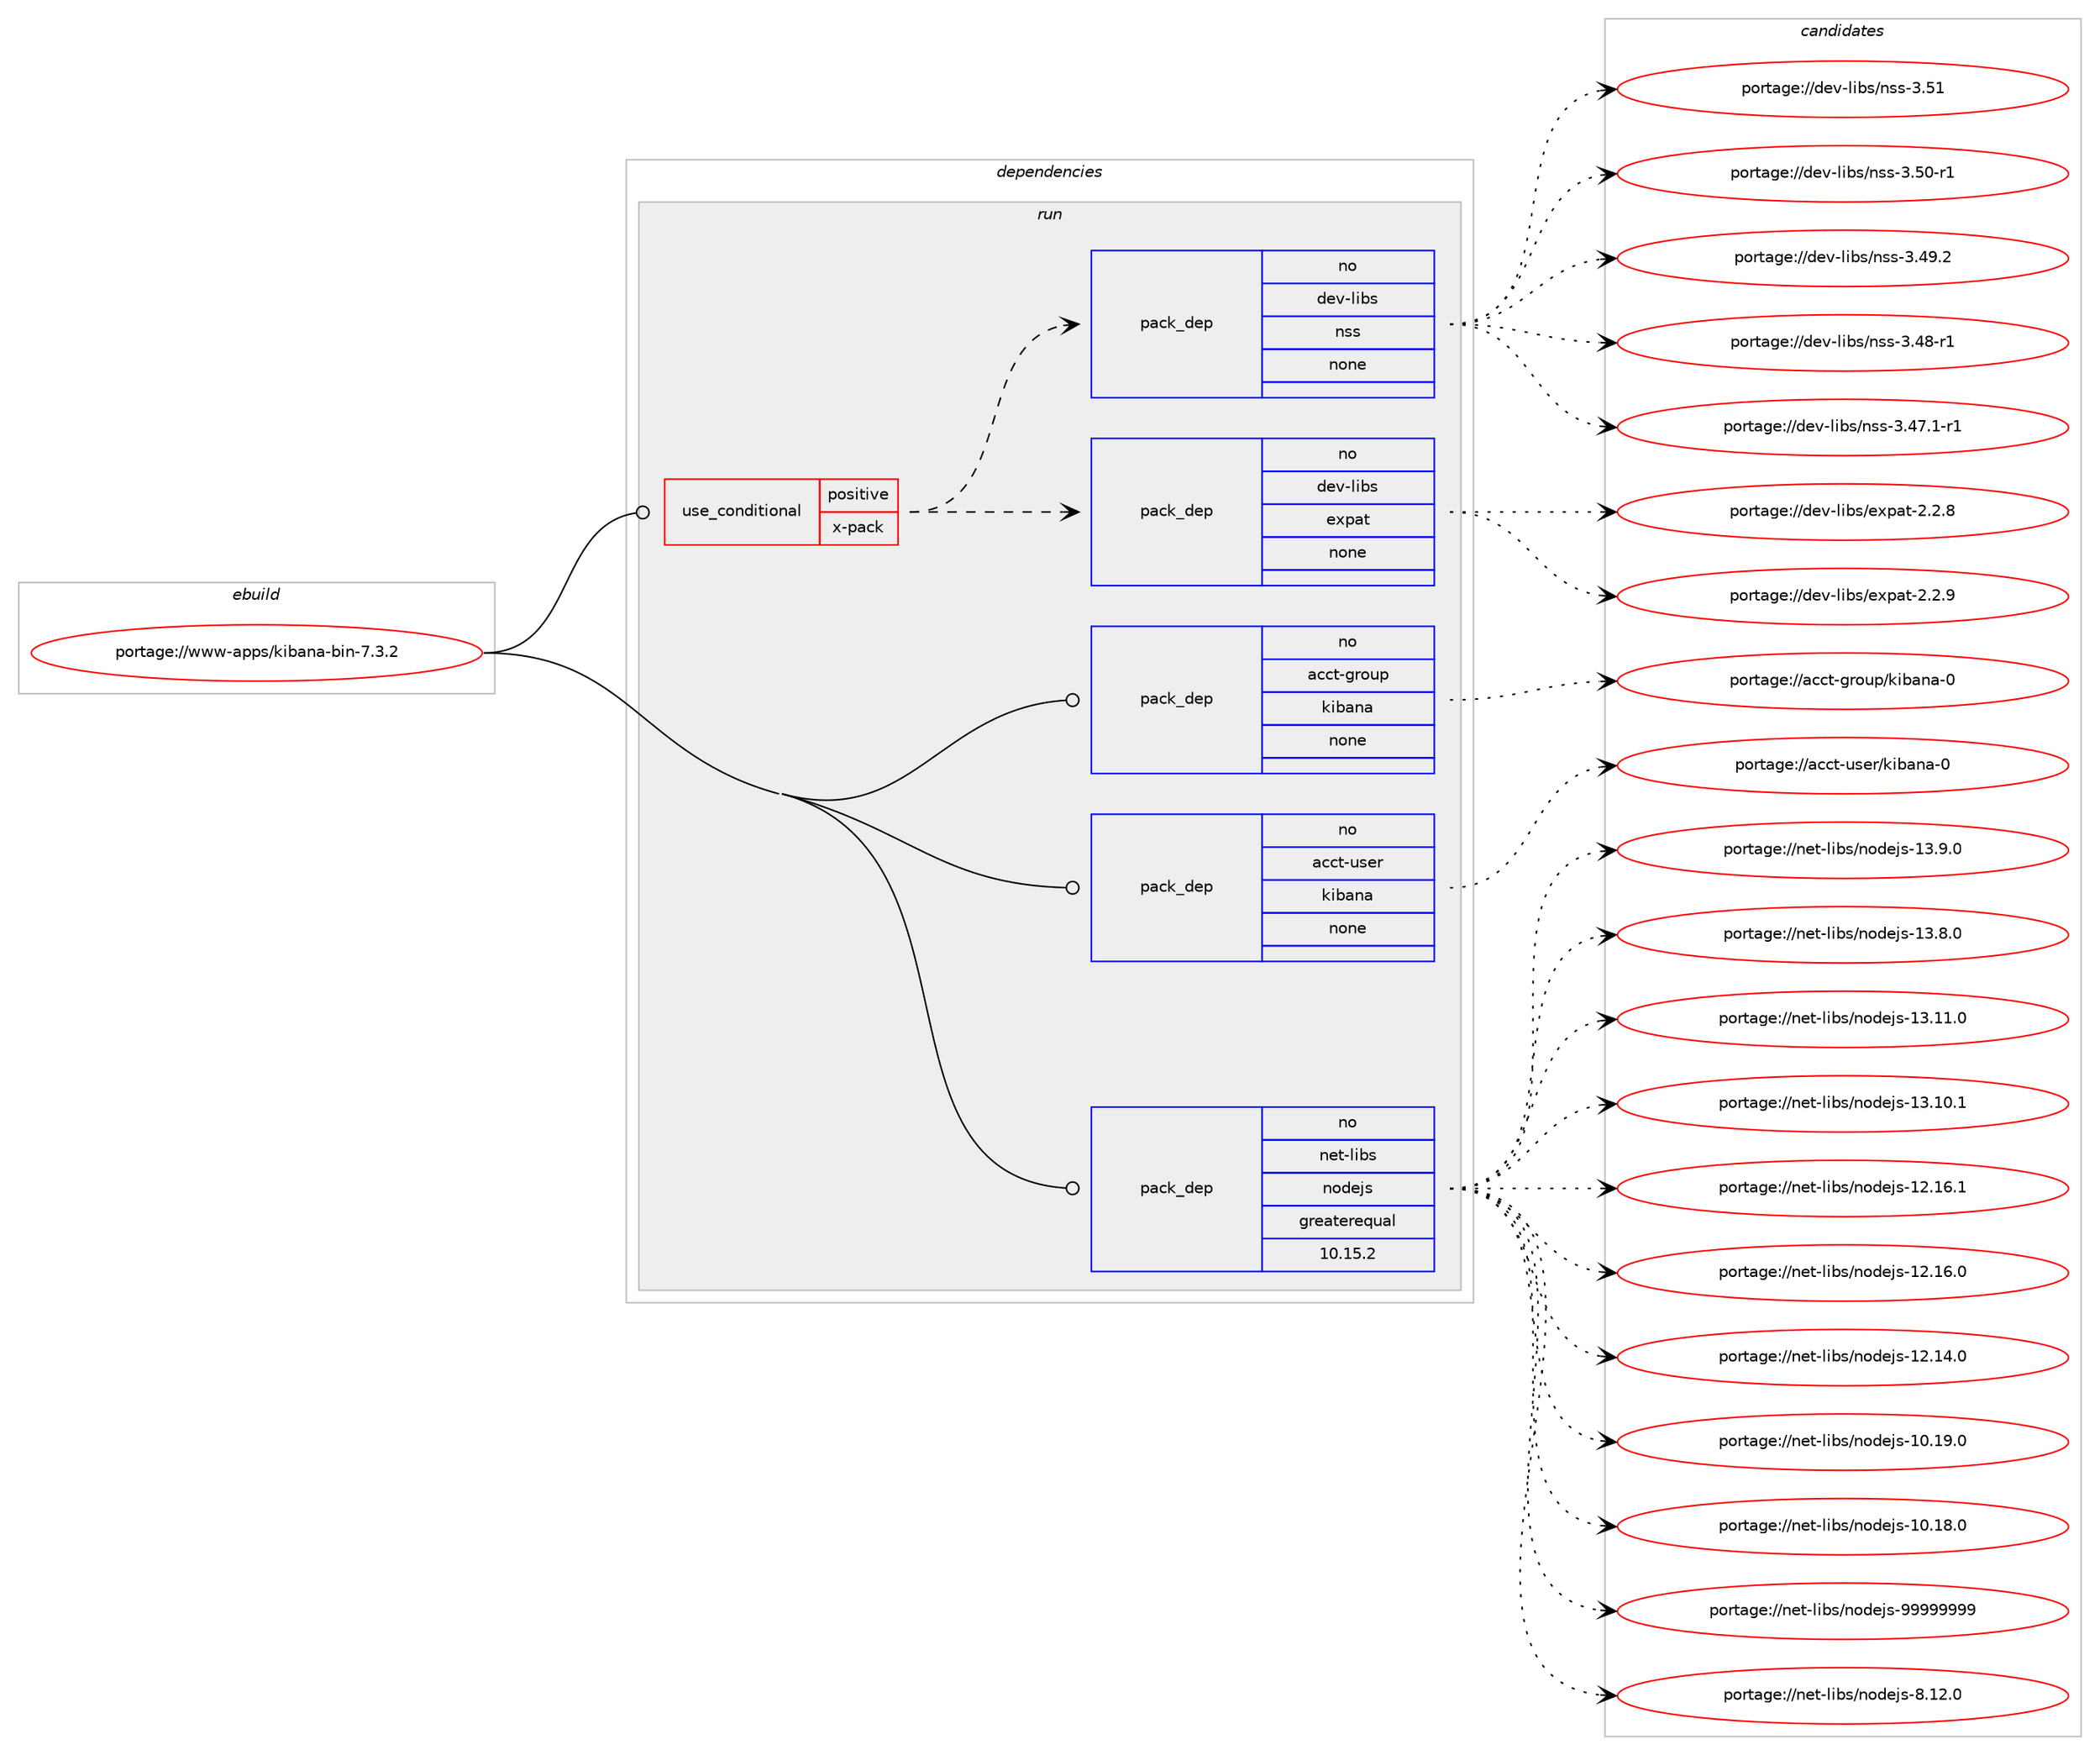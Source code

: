 digraph prolog {

# *************
# Graph options
# *************

newrank=true;
concentrate=true;
compound=true;
graph [rankdir=LR,fontname=Helvetica,fontsize=10,ranksep=1.5];#, ranksep=2.5, nodesep=0.2];
edge  [arrowhead=vee];
node  [fontname=Helvetica,fontsize=10];

# **********
# The ebuild
# **********

subgraph cluster_leftcol {
color=gray;
rank=same;
label=<<i>ebuild</i>>;
id [label="portage://www-apps/kibana-bin-7.3.2", color=red, width=4, href="../www-apps/kibana-bin-7.3.2.svg"];
}

# ****************
# The dependencies
# ****************

subgraph cluster_midcol {
color=gray;
label=<<i>dependencies</i>>;
subgraph cluster_compile {
fillcolor="#eeeeee";
style=filled;
label=<<i>compile</i>>;
}
subgraph cluster_compileandrun {
fillcolor="#eeeeee";
style=filled;
label=<<i>compile and run</i>>;
}
subgraph cluster_run {
fillcolor="#eeeeee";
style=filled;
label=<<i>run</i>>;
subgraph cond1108 {
dependency7397 [label=<<TABLE BORDER="0" CELLBORDER="1" CELLSPACING="0" CELLPADDING="4"><TR><TD ROWSPAN="3" CELLPADDING="10">use_conditional</TD></TR><TR><TD>positive</TD></TR><TR><TD>x-pack</TD></TR></TABLE>>, shape=none, color=red];
subgraph pack6233 {
dependency7398 [label=<<TABLE BORDER="0" CELLBORDER="1" CELLSPACING="0" CELLPADDING="4" WIDTH="220"><TR><TD ROWSPAN="6" CELLPADDING="30">pack_dep</TD></TR><TR><TD WIDTH="110">no</TD></TR><TR><TD>dev-libs</TD></TR><TR><TD>expat</TD></TR><TR><TD>none</TD></TR><TR><TD></TD></TR></TABLE>>, shape=none, color=blue];
}
dependency7397:e -> dependency7398:w [weight=20,style="dashed",arrowhead="vee"];
subgraph pack6234 {
dependency7399 [label=<<TABLE BORDER="0" CELLBORDER="1" CELLSPACING="0" CELLPADDING="4" WIDTH="220"><TR><TD ROWSPAN="6" CELLPADDING="30">pack_dep</TD></TR><TR><TD WIDTH="110">no</TD></TR><TR><TD>dev-libs</TD></TR><TR><TD>nss</TD></TR><TR><TD>none</TD></TR><TR><TD></TD></TR></TABLE>>, shape=none, color=blue];
}
dependency7397:e -> dependency7399:w [weight=20,style="dashed",arrowhead="vee"];
}
id:e -> dependency7397:w [weight=20,style="solid",arrowhead="odot"];
subgraph pack6235 {
dependency7400 [label=<<TABLE BORDER="0" CELLBORDER="1" CELLSPACING="0" CELLPADDING="4" WIDTH="220"><TR><TD ROWSPAN="6" CELLPADDING="30">pack_dep</TD></TR><TR><TD WIDTH="110">no</TD></TR><TR><TD>acct-group</TD></TR><TR><TD>kibana</TD></TR><TR><TD>none</TD></TR><TR><TD></TD></TR></TABLE>>, shape=none, color=blue];
}
id:e -> dependency7400:w [weight=20,style="solid",arrowhead="odot"];
subgraph pack6236 {
dependency7401 [label=<<TABLE BORDER="0" CELLBORDER="1" CELLSPACING="0" CELLPADDING="4" WIDTH="220"><TR><TD ROWSPAN="6" CELLPADDING="30">pack_dep</TD></TR><TR><TD WIDTH="110">no</TD></TR><TR><TD>acct-user</TD></TR><TR><TD>kibana</TD></TR><TR><TD>none</TD></TR><TR><TD></TD></TR></TABLE>>, shape=none, color=blue];
}
id:e -> dependency7401:w [weight=20,style="solid",arrowhead="odot"];
subgraph pack6237 {
dependency7402 [label=<<TABLE BORDER="0" CELLBORDER="1" CELLSPACING="0" CELLPADDING="4" WIDTH="220"><TR><TD ROWSPAN="6" CELLPADDING="30">pack_dep</TD></TR><TR><TD WIDTH="110">no</TD></TR><TR><TD>net-libs</TD></TR><TR><TD>nodejs</TD></TR><TR><TD>greaterequal</TD></TR><TR><TD>10.15.2</TD></TR></TABLE>>, shape=none, color=blue];
}
id:e -> dependency7402:w [weight=20,style="solid",arrowhead="odot"];
}
}

# **************
# The candidates
# **************

subgraph cluster_choices {
rank=same;
color=gray;
label=<<i>candidates</i>>;

subgraph choice6233 {
color=black;
nodesep=1;
choice10010111845108105981154710112011297116455046504657 [label="portage://dev-libs/expat-2.2.9", color=red, width=4,href="../dev-libs/expat-2.2.9.svg"];
choice10010111845108105981154710112011297116455046504656 [label="portage://dev-libs/expat-2.2.8", color=red, width=4,href="../dev-libs/expat-2.2.8.svg"];
dependency7398:e -> choice10010111845108105981154710112011297116455046504657:w [style=dotted,weight="100"];
dependency7398:e -> choice10010111845108105981154710112011297116455046504656:w [style=dotted,weight="100"];
}
subgraph choice6234 {
color=black;
nodesep=1;
choice1001011184510810598115471101151154551465349 [label="portage://dev-libs/nss-3.51", color=red, width=4,href="../dev-libs/nss-3.51.svg"];
choice10010111845108105981154711011511545514653484511449 [label="portage://dev-libs/nss-3.50-r1", color=red, width=4,href="../dev-libs/nss-3.50-r1.svg"];
choice10010111845108105981154711011511545514652574650 [label="portage://dev-libs/nss-3.49.2", color=red, width=4,href="../dev-libs/nss-3.49.2.svg"];
choice10010111845108105981154711011511545514652564511449 [label="portage://dev-libs/nss-3.48-r1", color=red, width=4,href="../dev-libs/nss-3.48-r1.svg"];
choice100101118451081059811547110115115455146525546494511449 [label="portage://dev-libs/nss-3.47.1-r1", color=red, width=4,href="../dev-libs/nss-3.47.1-r1.svg"];
dependency7399:e -> choice1001011184510810598115471101151154551465349:w [style=dotted,weight="100"];
dependency7399:e -> choice10010111845108105981154711011511545514653484511449:w [style=dotted,weight="100"];
dependency7399:e -> choice10010111845108105981154711011511545514652574650:w [style=dotted,weight="100"];
dependency7399:e -> choice10010111845108105981154711011511545514652564511449:w [style=dotted,weight="100"];
dependency7399:e -> choice100101118451081059811547110115115455146525546494511449:w [style=dotted,weight="100"];
}
subgraph choice6235 {
color=black;
nodesep=1;
choice97999911645103114111117112471071059897110974548 [label="portage://acct-group/kibana-0", color=red, width=4,href="../acct-group/kibana-0.svg"];
dependency7400:e -> choice97999911645103114111117112471071059897110974548:w [style=dotted,weight="100"];
}
subgraph choice6236 {
color=black;
nodesep=1;
choice97999911645117115101114471071059897110974548 [label="portage://acct-user/kibana-0", color=red, width=4,href="../acct-user/kibana-0.svg"];
dependency7401:e -> choice97999911645117115101114471071059897110974548:w [style=dotted,weight="100"];
}
subgraph choice6237 {
color=black;
nodesep=1;
choice110101116451081059811547110111100101106115455757575757575757 [label="portage://net-libs/nodejs-99999999", color=red, width=4,href="../net-libs/nodejs-99999999.svg"];
choice11010111645108105981154711011110010110611545564649504648 [label="portage://net-libs/nodejs-8.12.0", color=red, width=4,href="../net-libs/nodejs-8.12.0.svg"];
choice11010111645108105981154711011110010110611545495146574648 [label="portage://net-libs/nodejs-13.9.0", color=red, width=4,href="../net-libs/nodejs-13.9.0.svg"];
choice11010111645108105981154711011110010110611545495146564648 [label="portage://net-libs/nodejs-13.8.0", color=red, width=4,href="../net-libs/nodejs-13.8.0.svg"];
choice1101011164510810598115471101111001011061154549514649494648 [label="portage://net-libs/nodejs-13.11.0", color=red, width=4,href="../net-libs/nodejs-13.11.0.svg"];
choice1101011164510810598115471101111001011061154549514649484649 [label="portage://net-libs/nodejs-13.10.1", color=red, width=4,href="../net-libs/nodejs-13.10.1.svg"];
choice1101011164510810598115471101111001011061154549504649544649 [label="portage://net-libs/nodejs-12.16.1", color=red, width=4,href="../net-libs/nodejs-12.16.1.svg"];
choice1101011164510810598115471101111001011061154549504649544648 [label="portage://net-libs/nodejs-12.16.0", color=red, width=4,href="../net-libs/nodejs-12.16.0.svg"];
choice1101011164510810598115471101111001011061154549504649524648 [label="portage://net-libs/nodejs-12.14.0", color=red, width=4,href="../net-libs/nodejs-12.14.0.svg"];
choice1101011164510810598115471101111001011061154549484649574648 [label="portage://net-libs/nodejs-10.19.0", color=red, width=4,href="../net-libs/nodejs-10.19.0.svg"];
choice1101011164510810598115471101111001011061154549484649564648 [label="portage://net-libs/nodejs-10.18.0", color=red, width=4,href="../net-libs/nodejs-10.18.0.svg"];
dependency7402:e -> choice110101116451081059811547110111100101106115455757575757575757:w [style=dotted,weight="100"];
dependency7402:e -> choice11010111645108105981154711011110010110611545564649504648:w [style=dotted,weight="100"];
dependency7402:e -> choice11010111645108105981154711011110010110611545495146574648:w [style=dotted,weight="100"];
dependency7402:e -> choice11010111645108105981154711011110010110611545495146564648:w [style=dotted,weight="100"];
dependency7402:e -> choice1101011164510810598115471101111001011061154549514649494648:w [style=dotted,weight="100"];
dependency7402:e -> choice1101011164510810598115471101111001011061154549514649484649:w [style=dotted,weight="100"];
dependency7402:e -> choice1101011164510810598115471101111001011061154549504649544649:w [style=dotted,weight="100"];
dependency7402:e -> choice1101011164510810598115471101111001011061154549504649544648:w [style=dotted,weight="100"];
dependency7402:e -> choice1101011164510810598115471101111001011061154549504649524648:w [style=dotted,weight="100"];
dependency7402:e -> choice1101011164510810598115471101111001011061154549484649574648:w [style=dotted,weight="100"];
dependency7402:e -> choice1101011164510810598115471101111001011061154549484649564648:w [style=dotted,weight="100"];
}
}

}
